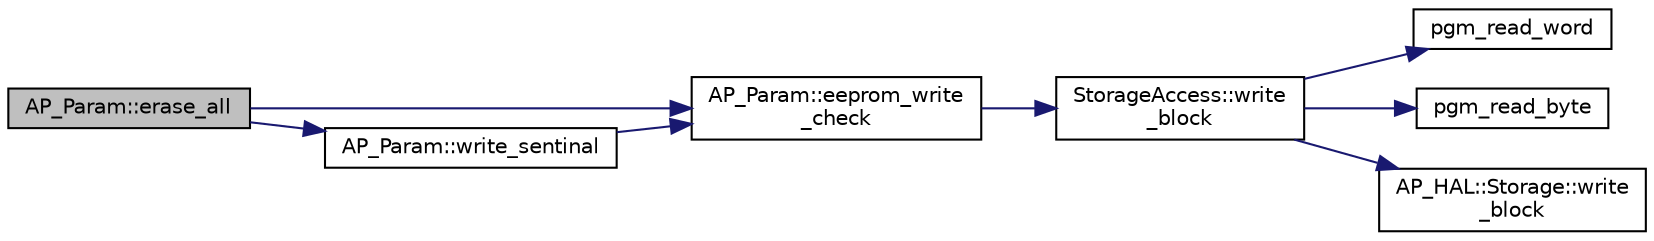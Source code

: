 digraph "AP_Param::erase_all"
{
 // INTERACTIVE_SVG=YES
  edge [fontname="Helvetica",fontsize="10",labelfontname="Helvetica",labelfontsize="10"];
  node [fontname="Helvetica",fontsize="10",shape=record];
  rankdir="LR";
  Node1 [label="AP_Param::erase_all",height=0.2,width=0.4,color="black", fillcolor="grey75", style="filled" fontcolor="black"];
  Node1 -> Node2 [color="midnightblue",fontsize="10",style="solid",fontname="Helvetica"];
  Node2 [label="AP_Param::eeprom_write\l_check",height=0.2,width=0.4,color="black", fillcolor="white", style="filled",URL="$classAP__Param.html#a6522413a505d2cc1fec14e2a735bb4ac"];
  Node2 -> Node3 [color="midnightblue",fontsize="10",style="solid",fontname="Helvetica"];
  Node3 [label="StorageAccess::write\l_block",height=0.2,width=0.4,color="black", fillcolor="white", style="filled",URL="$classStorageAccess.html#aa527b50188a7138b173defe07b9b7bf6"];
  Node3 -> Node4 [color="midnightblue",fontsize="10",style="solid",fontname="Helvetica"];
  Node4 [label="pgm_read_word",height=0.2,width=0.4,color="black", fillcolor="white", style="filled",URL="$AP__Progmem__Identity_8h.html#a9fc333349fa71fdc21a2d5152c5e23a2"];
  Node3 -> Node5 [color="midnightblue",fontsize="10",style="solid",fontname="Helvetica"];
  Node5 [label="pgm_read_byte",height=0.2,width=0.4,color="black", fillcolor="white", style="filled",URL="$AP__Progmem__Identity_8h.html#a1514e0408e036062b4af844baaf567da"];
  Node3 -> Node6 [color="midnightblue",fontsize="10",style="solid",fontname="Helvetica"];
  Node6 [label="AP_HAL::Storage::write\l_block",height=0.2,width=0.4,color="black", fillcolor="white", style="filled",URL="$classAP__HAL_1_1Storage.html#a9de79ab93ea4374bd3d1583e28620d2e"];
  Node1 -> Node7 [color="midnightblue",fontsize="10",style="solid",fontname="Helvetica"];
  Node7 [label="AP_Param::write_sentinal",height=0.2,width=0.4,color="black", fillcolor="white", style="filled",URL="$classAP__Param.html#a78d8d68e7edc6732df3c3fdc81dc0869"];
  Node7 -> Node2 [color="midnightblue",fontsize="10",style="solid",fontname="Helvetica"];
}
